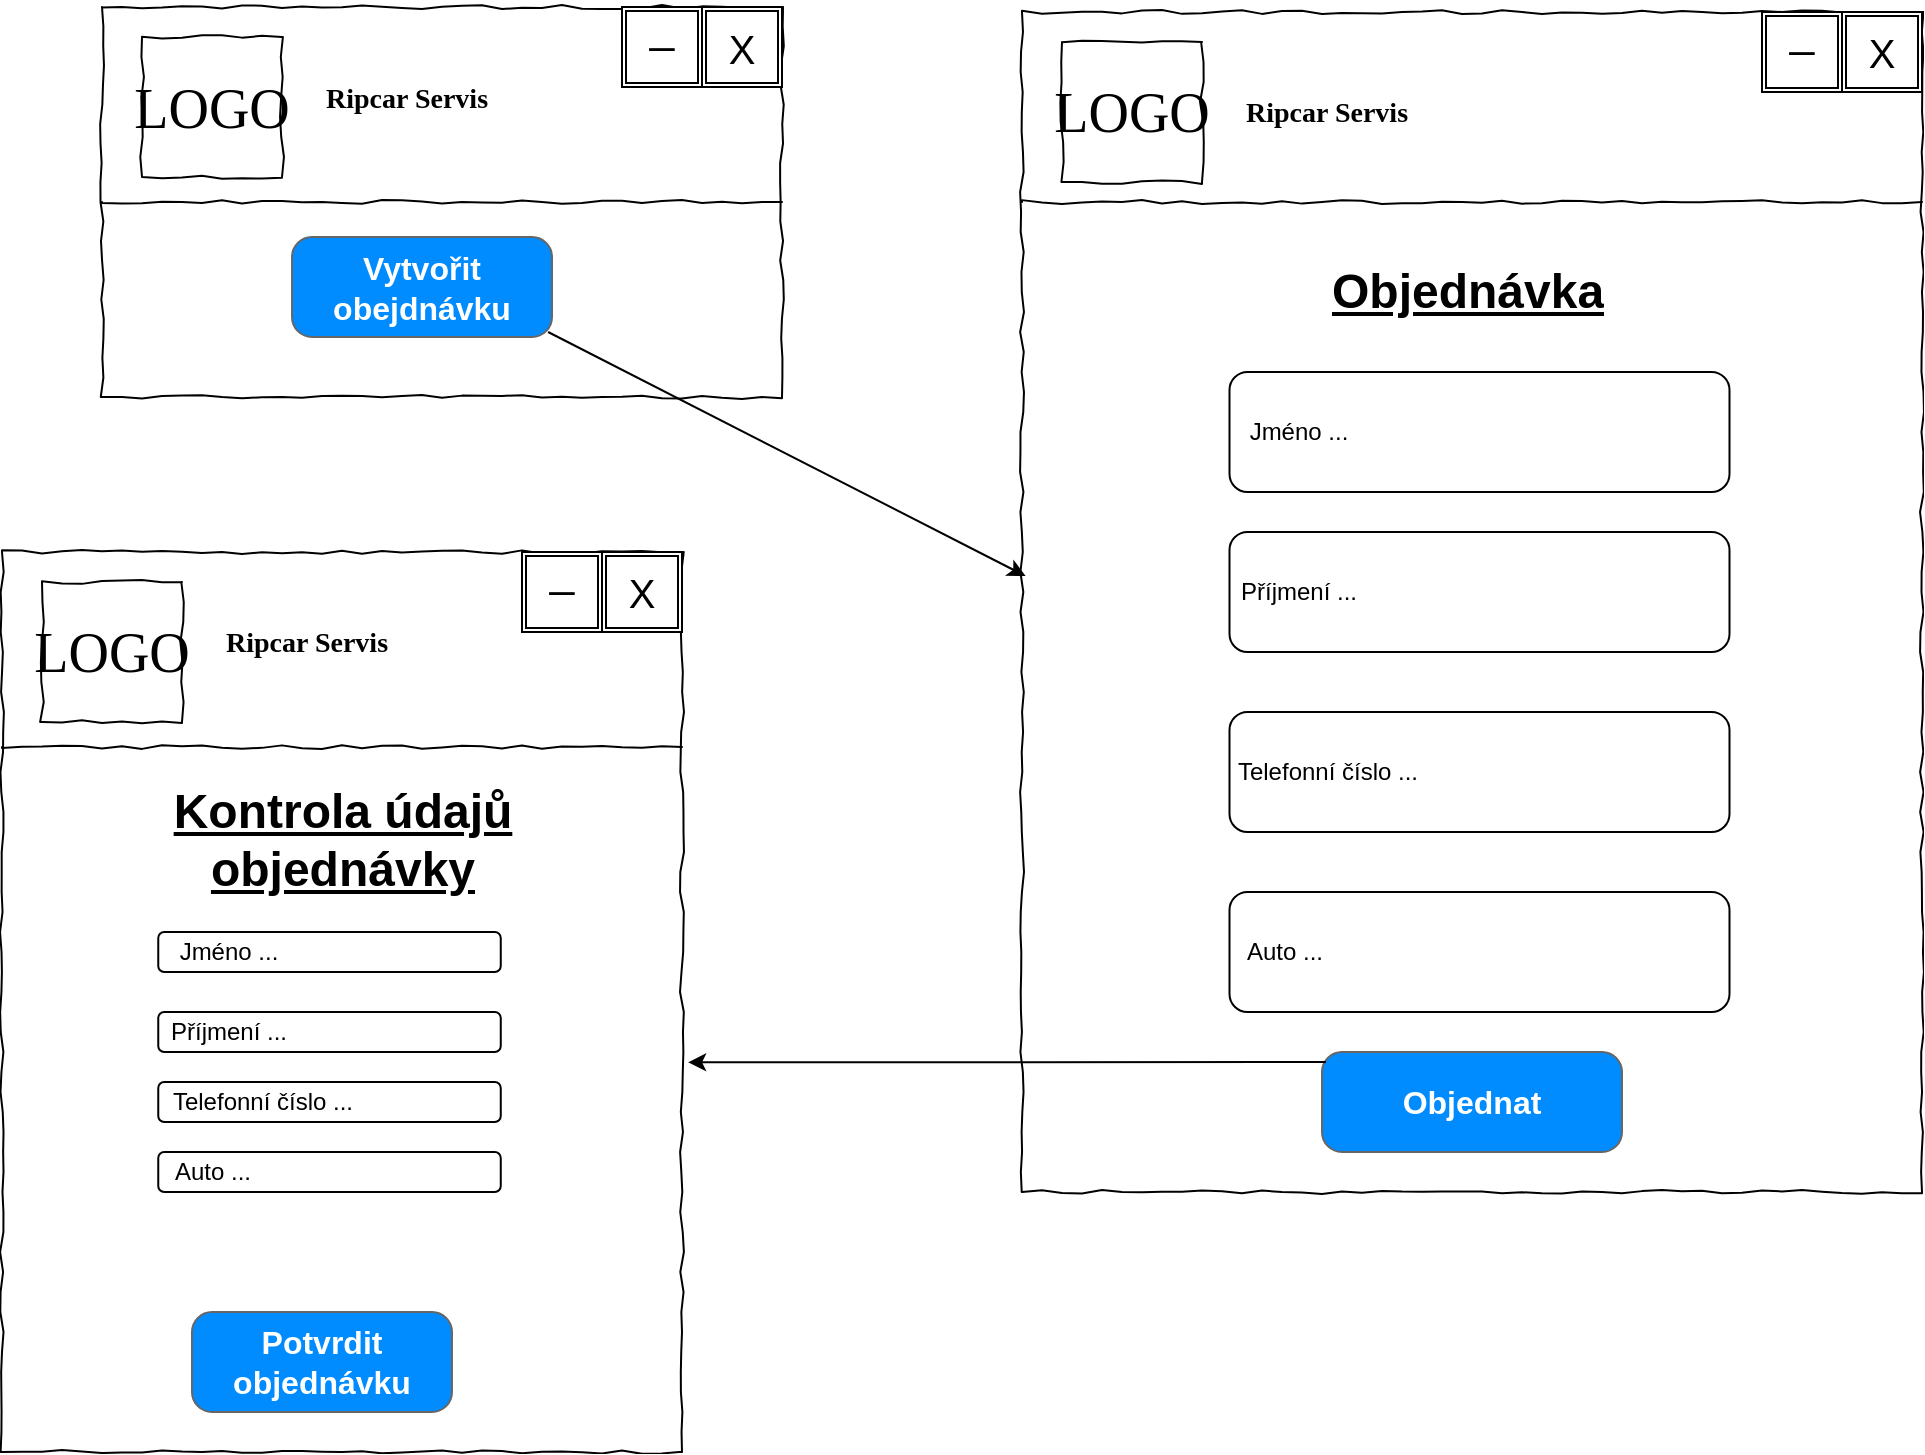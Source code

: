 <mxfile version="14.3.1" type="device"><diagram name="Page-1" id="03018318-947c-dd8e-b7a3-06fadd420f32"><mxGraphModel dx="1422" dy="762" grid="1" gridSize="10" guides="1" tooltips="1" connect="1" arrows="1" fold="1" page="1" pageScale="1" pageWidth="1100" pageHeight="850" background="#ffffff" math="0" shadow="0"><root><mxCell id="0"/><mxCell id="1" parent="0"/><mxCell id="677b7b8949515195-1" value="" style="whiteSpace=wrap;html=1;rounded=0;shadow=0;labelBackgroundColor=none;strokeColor=#000000;strokeWidth=1;fillColor=none;fontFamily=Verdana;fontSize=12;fontColor=#000000;align=center;comic=1;" parent="1" vertex="1"><mxGeometry x="570" y="100" width="450" height="590" as="geometry"/></mxCell><mxCell id="677b7b8949515195-2" value="LOGO" style="whiteSpace=wrap;html=1;rounded=0;shadow=0;labelBackgroundColor=none;strokeWidth=1;fontFamily=Verdana;fontSize=28;align=center;comic=1;" parent="1" vertex="1"><mxGeometry x="590" y="115" width="70" height="70" as="geometry"/></mxCell><mxCell id="677b7b8949515195-9" value="" style="line;strokeWidth=1;html=1;rounded=0;shadow=0;labelBackgroundColor=none;fillColor=none;fontFamily=Verdana;fontSize=14;fontColor=#000000;align=center;comic=1;" parent="1" vertex="1"><mxGeometry x="570" y="190" width="450" height="10" as="geometry"/></mxCell><mxCell id="Qbm0pVkTyR5KAtM9vbQ4-1" value="Ripcar Servis" style="text;html=1;points=[];align=left;verticalAlign=top;spacingTop=-4;fontSize=14;fontFamily=Verdana;fontStyle=1" parent="1" vertex="1"><mxGeometry x="680" y="140" width="100" height="20" as="geometry"/></mxCell><mxCell id="Qbm0pVkTyR5KAtM9vbQ4-2" value="" style="rounded=1;whiteSpace=wrap;html=1;" parent="1" vertex="1"><mxGeometry x="673.75" y="280" width="250" height="60" as="geometry"/></mxCell><mxCell id="Qbm0pVkTyR5KAtM9vbQ4-4" value="" style="rounded=1;whiteSpace=wrap;html=1;" parent="1" vertex="1"><mxGeometry x="673.75" y="360" width="250" height="60" as="geometry"/></mxCell><mxCell id="Qbm0pVkTyR5KAtM9vbQ4-5" value="" style="rounded=1;whiteSpace=wrap;html=1;" parent="1" vertex="1"><mxGeometry x="673.75" y="450" width="250" height="60" as="geometry"/></mxCell><mxCell id="Qbm0pVkTyR5KAtM9vbQ4-7" value="&lt;h1&gt;Objednávka&lt;/h1&gt;" style="text;html=1;spacing=5;spacingTop=-20;whiteSpace=wrap;overflow=hidden;rounded=0;shadow=0;sketch=0;glass=0;fontStyle=5" parent="1" vertex="1"><mxGeometry x="720" y="220" width="150" height="40" as="geometry"/></mxCell><mxCell id="Qbm0pVkTyR5KAtM9vbQ4-8" value="Jméno ..." style="text;html=1;strokeColor=none;fillColor=none;align=center;verticalAlign=middle;whiteSpace=wrap;rounded=0;shadow=0;glass=0;sketch=0;" parent="1" vertex="1"><mxGeometry x="666.25" y="300" width="85" height="20" as="geometry"/></mxCell><mxCell id="Qbm0pVkTyR5KAtM9vbQ4-9" value="Příjmení ..." style="text;html=1;strokeColor=none;fillColor=none;align=center;verticalAlign=middle;whiteSpace=wrap;rounded=0;shadow=0;glass=0;sketch=0;" parent="1" vertex="1"><mxGeometry x="651.25" y="380" width="115" height="20" as="geometry"/></mxCell><mxCell id="Qbm0pVkTyR5KAtM9vbQ4-10" value="Telefonní číslo ..." style="text;html=1;strokeColor=none;fillColor=none;align=center;verticalAlign=middle;whiteSpace=wrap;rounded=0;shadow=0;glass=0;sketch=0;" parent="1" vertex="1"><mxGeometry x="673.75" y="470" width="97.5" height="20" as="geometry"/></mxCell><mxCell id="Qbm0pVkTyR5KAtM9vbQ4-11" value="" style="strokeWidth=1;shadow=0;dashed=0;align=center;html=1;shape=mxgraph.mockup.buttons.multiButton;fillColor=#008cff;strokeColor=#666666;mainText=;subText=;rounded=0;glass=0;sketch=0;" parent="1" vertex="1"><mxGeometry x="720" y="620" width="150" height="50" as="geometry"/></mxCell><mxCell id="Qbm0pVkTyR5KAtM9vbQ4-12" value="Objednat" style="strokeWidth=1;shadow=0;dashed=0;align=center;html=1;shape=mxgraph.mockup.anchor;fontSize=16;fontColor=#ffffff;fontStyle=1;whiteSpace=wrap;" parent="Qbm0pVkTyR5KAtM9vbQ4-11" vertex="1"><mxGeometry y="15" width="150" height="20" as="geometry"/></mxCell><mxCell id="Qbm0pVkTyR5KAtM9vbQ4-13" value="" style="strokeWidth=1;shadow=0;dashed=0;align=center;html=1;shape=mxgraph.mockup.anchor;fontSize=12;fontColor=#ffffff;fontStyle=1;whiteSpace=wrap;" parent="Qbm0pVkTyR5KAtM9vbQ4-11" vertex="1"><mxGeometry y="30" width="150" height="10" as="geometry"/></mxCell><mxCell id="Qbm0pVkTyR5KAtM9vbQ4-18" value="" style="shape=ext;double=1;rounded=0;whiteSpace=wrap;html=1;shadow=0;glass=0;sketch=0;gradientColor=none;fillColor=#FFFFFF;" parent="1" vertex="1"><mxGeometry x="980" y="100" width="40" height="40" as="geometry"/></mxCell><mxCell id="Qbm0pVkTyR5KAtM9vbQ4-19" value="" style="shape=ext;double=1;rounded=0;whiteSpace=wrap;html=1;shadow=0;glass=0;sketch=0;gradientColor=none;fillColor=#FFFFFF;" parent="1" vertex="1"><mxGeometry x="940" y="100" width="40" height="40" as="geometry"/></mxCell><mxCell id="Qbm0pVkTyR5KAtM9vbQ4-22" value="&lt;font style=&quot;font-size: 20px&quot;&gt;X&lt;/font&gt;" style="text;html=1;strokeColor=none;fillColor=none;align=center;verticalAlign=middle;whiteSpace=wrap;rounded=0;shadow=0;glass=0;sketch=0;" parent="1" vertex="1"><mxGeometry x="980" y="110" width="40" height="20" as="geometry"/></mxCell><mxCell id="Qbm0pVkTyR5KAtM9vbQ4-23" value="&lt;span style=&quot;font-size: 22px&quot;&gt;_&lt;/span&gt;" style="text;html=1;strokeColor=none;fillColor=none;align=center;verticalAlign=middle;whiteSpace=wrap;rounded=0;shadow=0;glass=0;sketch=0;" parent="1" vertex="1"><mxGeometry x="940" y="100" width="40" height="20" as="geometry"/></mxCell><mxCell id="ugkhY1XoxlRKEo9JxrPo-2" style="edgeStyle=orthogonalEdgeStyle;rounded=0;orthogonalLoop=1;jettySize=auto;html=1;exitX=0.5;exitY=1;exitDx=0;exitDy=0;" edge="1" parent="1" source="677b7b8949515195-1" target="677b7b8949515195-1"><mxGeometry relative="1" as="geometry"/></mxCell><mxCell id="ugkhY1XoxlRKEo9JxrPo-3" value="" style="rounded=1;whiteSpace=wrap;html=1;" vertex="1" parent="1"><mxGeometry x="673.75" y="540" width="250" height="60" as="geometry"/></mxCell><mxCell id="ugkhY1XoxlRKEo9JxrPo-4" value="Auto ..." style="text;html=1;strokeColor=none;fillColor=none;align=center;verticalAlign=middle;whiteSpace=wrap;rounded=0;shadow=0;glass=0;sketch=0;" vertex="1" parent="1"><mxGeometry x="658.75" y="560" width="85" height="20" as="geometry"/></mxCell><mxCell id="ugkhY1XoxlRKEo9JxrPo-9" value="" style="whiteSpace=wrap;html=1;rounded=0;shadow=0;labelBackgroundColor=none;strokeColor=#000000;strokeWidth=1;fillColor=none;fontFamily=Verdana;fontSize=12;fontColor=#000000;align=center;comic=1;" vertex="1" parent="1"><mxGeometry x="110" y="97.5" width="340" height="195" as="geometry"/></mxCell><mxCell id="ugkhY1XoxlRKEo9JxrPo-10" value="LOGO" style="whiteSpace=wrap;html=1;rounded=0;shadow=0;labelBackgroundColor=none;strokeWidth=1;fontFamily=Verdana;fontSize=28;align=center;comic=1;" vertex="1" parent="1"><mxGeometry x="130" y="112.5" width="70" height="70" as="geometry"/></mxCell><mxCell id="ugkhY1XoxlRKEo9JxrPo-11" value="Ripcar Servis" style="text;html=1;points=[];align=left;verticalAlign=top;spacingTop=-4;fontSize=14;fontFamily=Verdana;fontStyle=1" vertex="1" parent="1"><mxGeometry x="220" y="132.5" width="100" height="20" as="geometry"/></mxCell><mxCell id="ugkhY1XoxlRKEo9JxrPo-12" value="" style="shape=ext;double=1;rounded=0;whiteSpace=wrap;html=1;shadow=0;glass=0;sketch=0;gradientColor=none;fillColor=#FFFFFF;" vertex="1" parent="1"><mxGeometry x="410" y="97.5" width="40" height="40" as="geometry"/></mxCell><mxCell id="ugkhY1XoxlRKEo9JxrPo-13" value="" style="shape=ext;double=1;rounded=0;whiteSpace=wrap;html=1;shadow=0;glass=0;sketch=0;gradientColor=none;fillColor=#FFFFFF;" vertex="1" parent="1"><mxGeometry x="370" y="97.5" width="40" height="40" as="geometry"/></mxCell><mxCell id="ugkhY1XoxlRKEo9JxrPo-14" value="&lt;font style=&quot;font-size: 20px&quot;&gt;X&lt;/font&gt;" style="text;html=1;strokeColor=none;fillColor=none;align=center;verticalAlign=middle;whiteSpace=wrap;rounded=0;shadow=0;glass=0;sketch=0;" vertex="1" parent="1"><mxGeometry x="410" y="107.5" width="40" height="20" as="geometry"/></mxCell><mxCell id="ugkhY1XoxlRKEo9JxrPo-15" value="&lt;span style=&quot;font-size: 22px&quot;&gt;_&lt;/span&gt;" style="text;html=1;strokeColor=none;fillColor=none;align=center;verticalAlign=middle;whiteSpace=wrap;rounded=0;shadow=0;glass=0;sketch=0;" vertex="1" parent="1"><mxGeometry x="370" y="97.5" width="40" height="20" as="geometry"/></mxCell><mxCell id="ugkhY1XoxlRKEo9JxrPo-16" value="" style="line;strokeWidth=1;html=1;rounded=0;shadow=0;labelBackgroundColor=none;fillColor=none;fontFamily=Verdana;fontSize=14;fontColor=#000000;align=center;comic=1;" vertex="1" parent="1"><mxGeometry x="110" y="190" width="340" height="10" as="geometry"/></mxCell><mxCell id="ugkhY1XoxlRKEo9JxrPo-17" value="" style="strokeWidth=1;shadow=0;dashed=0;align=center;html=1;shape=mxgraph.mockup.buttons.multiButton;fillColor=#008cff;strokeColor=#666666;mainText=;subText=;rounded=0;glass=0;sketch=0;" vertex="1" parent="1"><mxGeometry x="205" y="212.5" width="130" height="50" as="geometry"/></mxCell><mxCell id="ugkhY1XoxlRKEo9JxrPo-18" value="Vytvořit obejdnávku" style="strokeWidth=1;shadow=0;dashed=0;align=center;html=1;shape=mxgraph.mockup.anchor;fontSize=16;fontColor=#ffffff;fontStyle=1;whiteSpace=wrap;" vertex="1" parent="ugkhY1XoxlRKEo9JxrPo-17"><mxGeometry y="15" width="130" height="20" as="geometry"/></mxCell><mxCell id="ugkhY1XoxlRKEo9JxrPo-19" value="" style="strokeWidth=1;shadow=0;dashed=0;align=center;html=1;shape=mxgraph.mockup.anchor;fontSize=12;fontColor=#ffffff;fontStyle=1;whiteSpace=wrap;" vertex="1" parent="ugkhY1XoxlRKEo9JxrPo-17"><mxGeometry y="30" width="130" height="10" as="geometry"/></mxCell><mxCell id="ugkhY1XoxlRKEo9JxrPo-25" value="" style="endArrow=classic;html=1;entryX=0.004;entryY=0.478;entryDx=0;entryDy=0;entryPerimeter=0;exitX=0.985;exitY=0.95;exitDx=0;exitDy=0;exitPerimeter=0;" edge="1" parent="1" source="ugkhY1XoxlRKEo9JxrPo-17" target="677b7b8949515195-1"><mxGeometry width="50" height="50" relative="1" as="geometry"><mxPoint x="260" y="260" as="sourcePoint"/><mxPoint x="380" y="400" as="targetPoint"/></mxGeometry></mxCell><mxCell id="ugkhY1XoxlRKEo9JxrPo-26" value="" style="endArrow=classic;html=1;exitX=0.013;exitY=0.1;exitDx=0;exitDy=0;exitPerimeter=0;entryX=1.009;entryY=0.567;entryDx=0;entryDy=0;entryPerimeter=0;" edge="1" parent="1" source="Qbm0pVkTyR5KAtM9vbQ4-11" target="ugkhY1XoxlRKEo9JxrPo-27"><mxGeometry width="50" height="50" relative="1" as="geometry"><mxPoint x="440" y="630" as="sourcePoint"/><mxPoint x="410" y="630" as="targetPoint"/></mxGeometry></mxCell><mxCell id="ugkhY1XoxlRKEo9JxrPo-27" value="" style="whiteSpace=wrap;html=1;rounded=0;shadow=0;labelBackgroundColor=none;strokeColor=#000000;strokeWidth=1;fillColor=none;fontFamily=Verdana;fontSize=12;fontColor=#000000;align=center;comic=1;" vertex="1" parent="1"><mxGeometry x="60" y="370" width="340" height="450" as="geometry"/></mxCell><mxCell id="ugkhY1XoxlRKEo9JxrPo-28" value="LOGO" style="whiteSpace=wrap;html=1;rounded=0;shadow=0;labelBackgroundColor=none;strokeWidth=1;fontFamily=Verdana;fontSize=28;align=center;comic=1;" vertex="1" parent="1"><mxGeometry x="80" y="385" width="70" height="70" as="geometry"/></mxCell><mxCell id="ugkhY1XoxlRKEo9JxrPo-29" value="Ripcar Servis" style="text;html=1;points=[];align=left;verticalAlign=top;spacingTop=-4;fontSize=14;fontFamily=Verdana;fontStyle=1" vertex="1" parent="1"><mxGeometry x="170" y="405" width="100" height="20" as="geometry"/></mxCell><mxCell id="ugkhY1XoxlRKEo9JxrPo-30" value="" style="shape=ext;double=1;rounded=0;whiteSpace=wrap;html=1;shadow=0;glass=0;sketch=0;gradientColor=none;fillColor=#FFFFFF;" vertex="1" parent="1"><mxGeometry x="360" y="370" width="40" height="40" as="geometry"/></mxCell><mxCell id="ugkhY1XoxlRKEo9JxrPo-31" value="" style="shape=ext;double=1;rounded=0;whiteSpace=wrap;html=1;shadow=0;glass=0;sketch=0;gradientColor=none;fillColor=#FFFFFF;" vertex="1" parent="1"><mxGeometry x="320" y="370" width="40" height="40" as="geometry"/></mxCell><mxCell id="ugkhY1XoxlRKEo9JxrPo-32" value="&lt;font style=&quot;font-size: 20px&quot;&gt;X&lt;/font&gt;" style="text;html=1;strokeColor=none;fillColor=none;align=center;verticalAlign=middle;whiteSpace=wrap;rounded=0;shadow=0;glass=0;sketch=0;" vertex="1" parent="1"><mxGeometry x="360" y="380" width="40" height="20" as="geometry"/></mxCell><mxCell id="ugkhY1XoxlRKEo9JxrPo-33" value="&lt;span style=&quot;font-size: 22px&quot;&gt;_&lt;/span&gt;" style="text;html=1;strokeColor=none;fillColor=none;align=center;verticalAlign=middle;whiteSpace=wrap;rounded=0;shadow=0;glass=0;sketch=0;" vertex="1" parent="1"><mxGeometry x="320" y="370" width="40" height="20" as="geometry"/></mxCell><mxCell id="ugkhY1XoxlRKEo9JxrPo-34" value="" style="line;strokeWidth=1;html=1;rounded=0;shadow=0;labelBackgroundColor=none;fillColor=none;fontFamily=Verdana;fontSize=14;fontColor=#000000;align=center;comic=1;" vertex="1" parent="1"><mxGeometry x="60" y="462.5" width="340" height="10" as="geometry"/></mxCell><mxCell id="ugkhY1XoxlRKEo9JxrPo-35" value="" style="strokeWidth=1;shadow=0;dashed=0;align=center;html=1;shape=mxgraph.mockup.buttons.multiButton;fillColor=#008cff;strokeColor=#666666;mainText=;subText=;rounded=0;glass=0;sketch=0;" vertex="1" parent="1"><mxGeometry x="155" y="750" width="130" height="50" as="geometry"/></mxCell><mxCell id="ugkhY1XoxlRKEo9JxrPo-36" value="Potvrdit objednávku" style="strokeWidth=1;shadow=0;dashed=0;align=center;html=1;shape=mxgraph.mockup.anchor;fontSize=16;fontColor=#ffffff;fontStyle=1;whiteSpace=wrap;" vertex="1" parent="ugkhY1XoxlRKEo9JxrPo-35"><mxGeometry y="15" width="130" height="20" as="geometry"/></mxCell><mxCell id="ugkhY1XoxlRKEo9JxrPo-37" value="" style="strokeWidth=1;shadow=0;dashed=0;align=center;html=1;shape=mxgraph.mockup.anchor;fontSize=12;fontColor=#ffffff;fontStyle=1;whiteSpace=wrap;" vertex="1" parent="ugkhY1XoxlRKEo9JxrPo-35"><mxGeometry y="30" width="130" height="10" as="geometry"/></mxCell><mxCell id="ugkhY1XoxlRKEo9JxrPo-38" value="&lt;h1&gt;Kontrola údajů objednávky&lt;/h1&gt;" style="text;html=1;spacing=5;spacingTop=-20;whiteSpace=wrap;overflow=hidden;rounded=0;shadow=0;sketch=0;glass=0;fontStyle=5;align=center;" vertex="1" parent="1"><mxGeometry x="132.5" y="480" width="195" height="70" as="geometry"/></mxCell><mxCell id="ugkhY1XoxlRKEo9JxrPo-40" value="" style="rounded=1;whiteSpace=wrap;html=1;" vertex="1" parent="1"><mxGeometry x="138.13" y="560" width="171.25" height="20" as="geometry"/></mxCell><mxCell id="ugkhY1XoxlRKEo9JxrPo-41" value="Jméno ..." style="text;html=1;strokeColor=none;fillColor=none;align=center;verticalAlign=middle;whiteSpace=wrap;rounded=0;shadow=0;glass=0;sketch=0;" vertex="1" parent="1"><mxGeometry x="130.63" y="560" width="85" height="20" as="geometry"/></mxCell><mxCell id="ugkhY1XoxlRKEo9JxrPo-42" value="" style="rounded=1;whiteSpace=wrap;html=1;" vertex="1" parent="1"><mxGeometry x="138.13" y="600" width="171.25" height="20" as="geometry"/></mxCell><mxCell id="ugkhY1XoxlRKEo9JxrPo-43" value="Příjmení ..." style="text;html=1;strokeColor=none;fillColor=none;align=center;verticalAlign=middle;whiteSpace=wrap;rounded=0;shadow=0;glass=0;sketch=0;" vertex="1" parent="1"><mxGeometry x="130.63" y="600" width="85" height="20" as="geometry"/></mxCell><mxCell id="ugkhY1XoxlRKEo9JxrPo-44" value="" style="rounded=1;whiteSpace=wrap;html=1;" vertex="1" parent="1"><mxGeometry x="138.13" y="635" width="171.25" height="20" as="geometry"/></mxCell><mxCell id="ugkhY1XoxlRKEo9JxrPo-45" value="Telefonní číslo ..." style="text;html=1;strokeColor=none;fillColor=none;align=center;verticalAlign=middle;whiteSpace=wrap;rounded=0;shadow=0;glass=0;sketch=0;" vertex="1" parent="1"><mxGeometry x="130.63" y="635" width="119.37" height="20" as="geometry"/></mxCell><mxCell id="ugkhY1XoxlRKEo9JxrPo-46" value="" style="rounded=1;whiteSpace=wrap;html=1;" vertex="1" parent="1"><mxGeometry x="138.13" y="670" width="171.25" height="20" as="geometry"/></mxCell><mxCell id="ugkhY1XoxlRKEo9JxrPo-47" value="Auto ..." style="text;html=1;strokeColor=none;fillColor=none;align=center;verticalAlign=middle;whiteSpace=wrap;rounded=0;shadow=0;glass=0;sketch=0;" vertex="1" parent="1"><mxGeometry x="122.5" y="670" width="85" height="20" as="geometry"/></mxCell></root></mxGraphModel></diagram></mxfile>